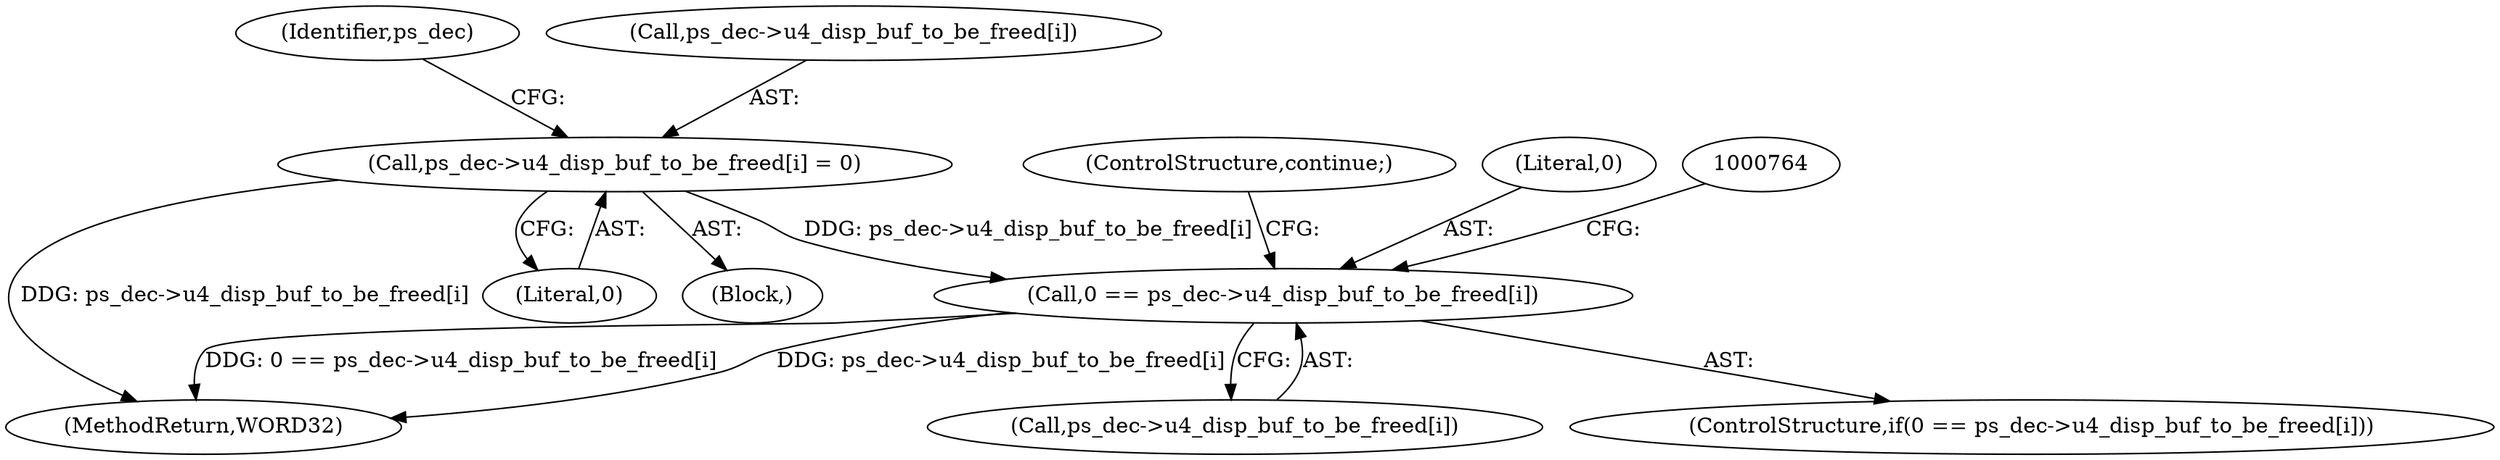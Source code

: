 digraph "0_Android_a78887bcffbc2995cf9ed72e0697acf560875e9e_3@API" {
"1000754" [label="(Call,0 == ps_dec->u4_disp_buf_to_be_freed[i])"];
"1000770" [label="(Call,ps_dec->u4_disp_buf_to_be_freed[i] = 0)"];
"1000780" [label="(Identifier,ps_dec)"];
"1000776" [label="(Literal,0)"];
"1000761" [label="(ControlStructure,continue;)"];
"1000754" [label="(Call,0 == ps_dec->u4_disp_buf_to_be_freed[i])"];
"1000752" [label="(Block,)"];
"1000771" [label="(Call,ps_dec->u4_disp_buf_to_be_freed[i])"];
"1000753" [label="(ControlStructure,if(0 == ps_dec->u4_disp_buf_to_be_freed[i]))"];
"1000755" [label="(Literal,0)"];
"1002052" [label="(MethodReturn,WORD32)"];
"1000770" [label="(Call,ps_dec->u4_disp_buf_to_be_freed[i] = 0)"];
"1000756" [label="(Call,ps_dec->u4_disp_buf_to_be_freed[i])"];
"1000754" -> "1000753"  [label="AST: "];
"1000754" -> "1000756"  [label="CFG: "];
"1000755" -> "1000754"  [label="AST: "];
"1000756" -> "1000754"  [label="AST: "];
"1000761" -> "1000754"  [label="CFG: "];
"1000764" -> "1000754"  [label="CFG: "];
"1000754" -> "1002052"  [label="DDG: 0 == ps_dec->u4_disp_buf_to_be_freed[i]"];
"1000754" -> "1002052"  [label="DDG: ps_dec->u4_disp_buf_to_be_freed[i]"];
"1000770" -> "1000754"  [label="DDG: ps_dec->u4_disp_buf_to_be_freed[i]"];
"1000770" -> "1000752"  [label="AST: "];
"1000770" -> "1000776"  [label="CFG: "];
"1000771" -> "1000770"  [label="AST: "];
"1000776" -> "1000770"  [label="AST: "];
"1000780" -> "1000770"  [label="CFG: "];
"1000770" -> "1002052"  [label="DDG: ps_dec->u4_disp_buf_to_be_freed[i]"];
}
